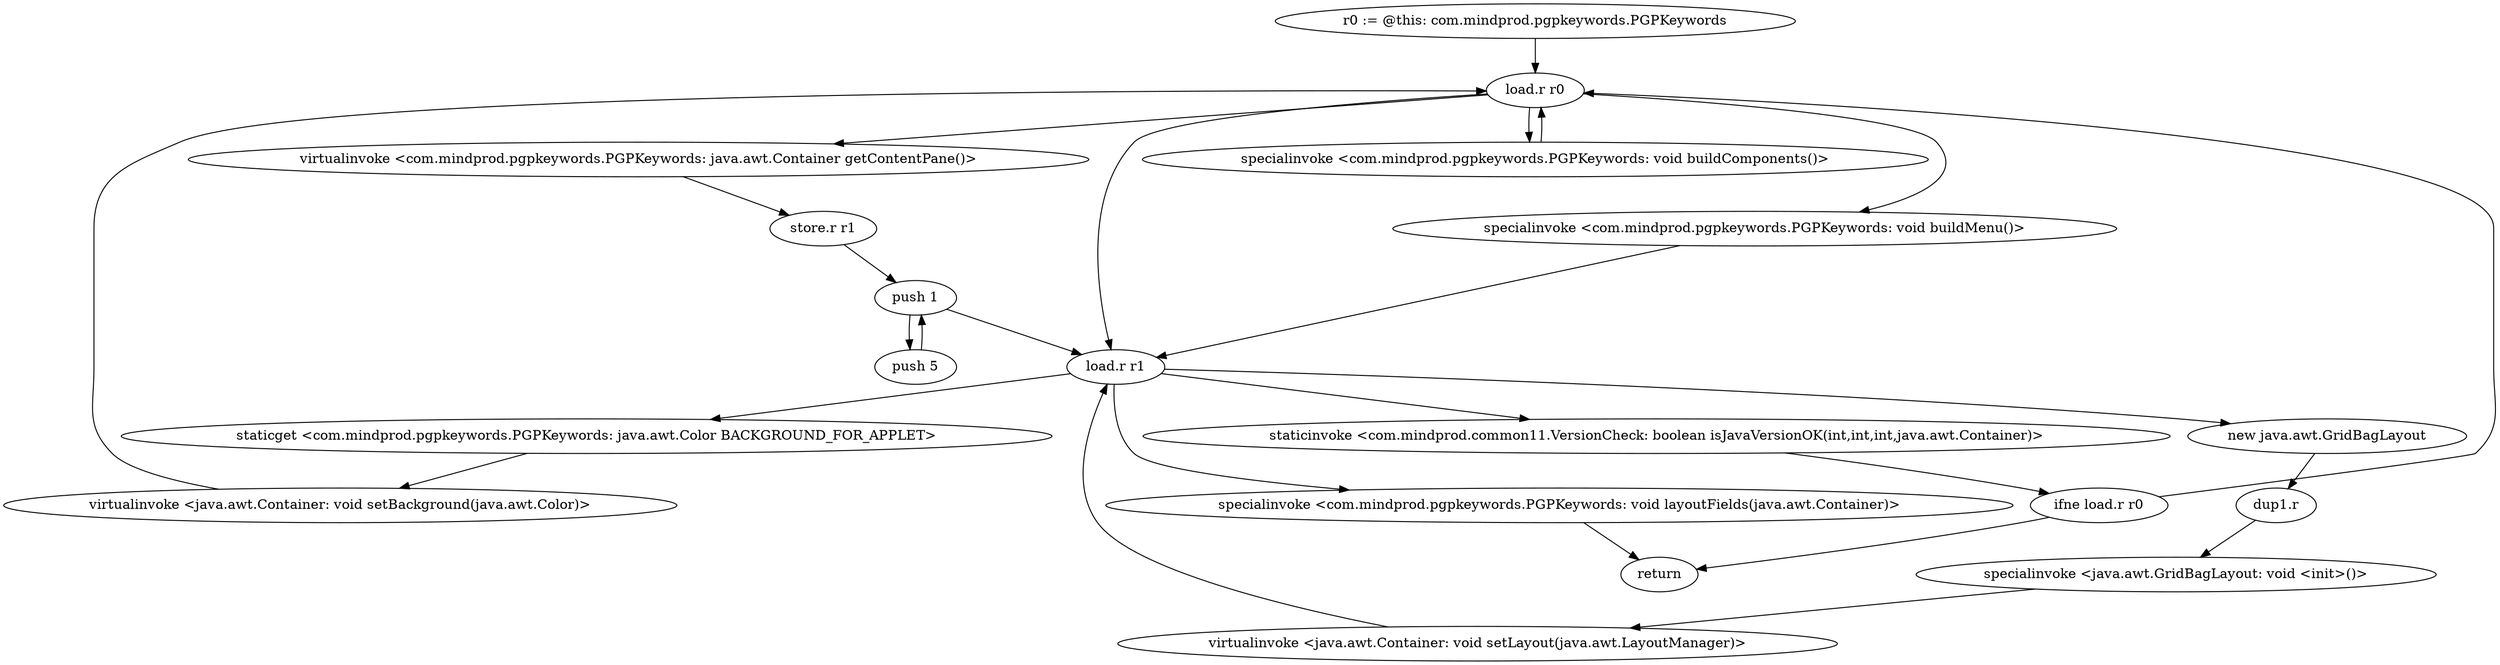digraph "" {
    "r0 := @this: com.mindprod.pgpkeywords.PGPKeywords"
    "load.r r0"
    "r0 := @this: com.mindprod.pgpkeywords.PGPKeywords"->"load.r r0";
    "virtualinvoke <com.mindprod.pgpkeywords.PGPKeywords: java.awt.Container getContentPane()>"
    "load.r r0"->"virtualinvoke <com.mindprod.pgpkeywords.PGPKeywords: java.awt.Container getContentPane()>";
    "store.r r1"
    "virtualinvoke <com.mindprod.pgpkeywords.PGPKeywords: java.awt.Container getContentPane()>"->"store.r r1";
    "push 1"
    "store.r r1"->"push 1";
    "push 5"
    "push 1"->"push 5";
    "push 5"->"push 1";
    "load.r r1"
    "push 1"->"load.r r1";
    "staticinvoke <com.mindprod.common11.VersionCheck: boolean isJavaVersionOK(int,int,int,java.awt.Container)>"
    "load.r r1"->"staticinvoke <com.mindprod.common11.VersionCheck: boolean isJavaVersionOK(int,int,int,java.awt.Container)>";
    "ifne load.r r0"
    "staticinvoke <com.mindprod.common11.VersionCheck: boolean isJavaVersionOK(int,int,int,java.awt.Container)>"->"ifne load.r r0";
    "return"
    "ifne load.r r0"->"return";
    "ifne load.r r0"->"load.r r0";
    "specialinvoke <com.mindprod.pgpkeywords.PGPKeywords: void buildMenu()>"
    "load.r r0"->"specialinvoke <com.mindprod.pgpkeywords.PGPKeywords: void buildMenu()>";
    "specialinvoke <com.mindprod.pgpkeywords.PGPKeywords: void buildMenu()>"->"load.r r1";
    "new java.awt.GridBagLayout"
    "load.r r1"->"new java.awt.GridBagLayout";
    "dup1.r"
    "new java.awt.GridBagLayout"->"dup1.r";
    "specialinvoke <java.awt.GridBagLayout: void <init>()>"
    "dup1.r"->"specialinvoke <java.awt.GridBagLayout: void <init>()>";
    "virtualinvoke <java.awt.Container: void setLayout(java.awt.LayoutManager)>"
    "specialinvoke <java.awt.GridBagLayout: void <init>()>"->"virtualinvoke <java.awt.Container: void setLayout(java.awt.LayoutManager)>";
    "virtualinvoke <java.awt.Container: void setLayout(java.awt.LayoutManager)>"->"load.r r1";
    "staticget <com.mindprod.pgpkeywords.PGPKeywords: java.awt.Color BACKGROUND_FOR_APPLET>"
    "load.r r1"->"staticget <com.mindprod.pgpkeywords.PGPKeywords: java.awt.Color BACKGROUND_FOR_APPLET>";
    "virtualinvoke <java.awt.Container: void setBackground(java.awt.Color)>"
    "staticget <com.mindprod.pgpkeywords.PGPKeywords: java.awt.Color BACKGROUND_FOR_APPLET>"->"virtualinvoke <java.awt.Container: void setBackground(java.awt.Color)>";
    "virtualinvoke <java.awt.Container: void setBackground(java.awt.Color)>"->"load.r r0";
    "specialinvoke <com.mindprod.pgpkeywords.PGPKeywords: void buildComponents()>"
    "load.r r0"->"specialinvoke <com.mindprod.pgpkeywords.PGPKeywords: void buildComponents()>";
    "specialinvoke <com.mindprod.pgpkeywords.PGPKeywords: void buildComponents()>"->"load.r r0";
    "load.r r0"->"load.r r1";
    "specialinvoke <com.mindprod.pgpkeywords.PGPKeywords: void layoutFields(java.awt.Container)>"
    "load.r r1"->"specialinvoke <com.mindprod.pgpkeywords.PGPKeywords: void layoutFields(java.awt.Container)>";
    "specialinvoke <com.mindprod.pgpkeywords.PGPKeywords: void layoutFields(java.awt.Container)>"->"return";
}
